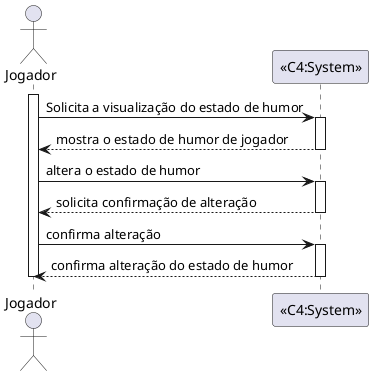@startuml

actor "Jogador" as jog

participant "<<C4:System>>" as c4

activate jog

jog -> c4: Solicita a visualização do estado de humor

activate c4
c4 --> jog: mostra o estado de humor de jogador
deactivate c4

jog -> c4 : altera o estado de humor
activate c4

c4 --> jog : solicita confirmação de alteração
deactivate c4

jog -> c4 : confirma alteração
activate c4
c4 --> jog : confirma alteração do estado de humor
deactivate c4

deactivate jog


@enduml